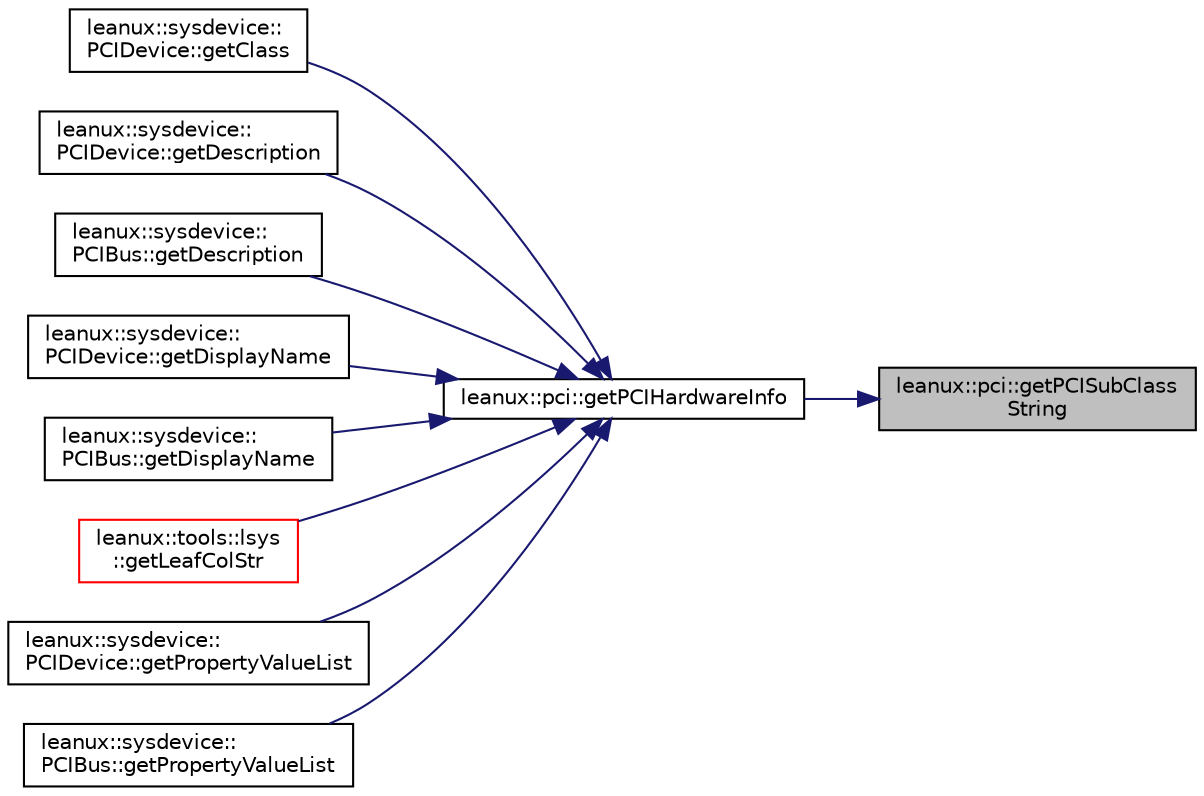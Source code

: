 digraph "leanux::pci::getPCISubClassString"
{
 // LATEX_PDF_SIZE
  bgcolor="transparent";
  edge [fontname="Helvetica",fontsize="10",labelfontname="Helvetica",labelfontsize="10"];
  node [fontname="Helvetica",fontsize="10",shape=record];
  rankdir="RL";
  Node1 [label="leanux::pci::getPCISubClass\lString",height=0.2,width=0.4,color="black", fillcolor="grey75", style="filled", fontcolor="black",tooltip="Get the PCI subclass name for a PCI class code http://wiki.osdev.org/PCI#Class_Codes."];
  Node1 -> Node2 [dir="back",color="midnightblue",fontsize="10",style="solid",fontname="Helvetica"];
  Node2 [label="leanux::pci::getPCIHardwareInfo",height=0.2,width=0.4,color="black",URL="$namespaceleanux_1_1pci.html#ac5de5302fd54c5e26d2f3745877a750c",tooltip="Get PCI device info based on (vendor,device) function retrieves data from /usr/share/misc/pci...."];
  Node2 -> Node3 [dir="back",color="midnightblue",fontsize="10",style="solid",fontname="Helvetica"];
  Node3 [label="leanux::sysdevice::\lPCIDevice::getClass",height=0.2,width=0.4,color="black",URL="$classleanux_1_1sysdevice_1_1PCIDevice.html#a2df5ef99735d1b71a81e8fdace7ec681",tooltip="Get the device class for this device."];
  Node2 -> Node4 [dir="back",color="midnightblue",fontsize="10",style="solid",fontname="Helvetica"];
  Node4 [label="leanux::sysdevice::\lPCIDevice::getDescription",height=0.2,width=0.4,color="black",URL="$classleanux_1_1sysdevice_1_1PCIDevice.html#aae7c18dcb959c11184e4b25afa5afae1",tooltip="Get a human readable description of this SysDevice."];
  Node2 -> Node5 [dir="back",color="midnightblue",fontsize="10",style="solid",fontname="Helvetica"];
  Node5 [label="leanux::sysdevice::\lPCIBus::getDescription",height=0.2,width=0.4,color="black",URL="$classleanux_1_1sysdevice_1_1PCIBus.html#a5767e123c5ff43d23820b4977712bda8",tooltip="Get a human readable description of this SysDevice."];
  Node2 -> Node6 [dir="back",color="midnightblue",fontsize="10",style="solid",fontname="Helvetica"];
  Node6 [label="leanux::sysdevice::\lPCIDevice::getDisplayName",height=0.2,width=0.4,color="black",URL="$classleanux_1_1sysdevice_1_1PCIDevice.html#a1c5f78d7c4338387d91faddca98f5028",tooltip=" "];
  Node2 -> Node7 [dir="back",color="midnightblue",fontsize="10",style="solid",fontname="Helvetica"];
  Node7 [label="leanux::sysdevice::\lPCIBus::getDisplayName",height=0.2,width=0.4,color="black",URL="$classleanux_1_1sysdevice_1_1PCIBus.html#a9873b111948df2dbc4e24097555718f3",tooltip=" "];
  Node2 -> Node8 [dir="back",color="midnightblue",fontsize="10",style="solid",fontname="Helvetica"];
  Node8 [label="leanux::tools::lsys\l::getLeafColStr",height=0.2,width=0.4,color="red",URL="$namespaceleanux_1_1tools_1_1lsys.html#a4a56050ff78d8c77b6a699ff6d5aea50",tooltip="get named field attributes for the SysDevice."];
  Node2 -> Node13 [dir="back",color="midnightblue",fontsize="10",style="solid",fontname="Helvetica"];
  Node13 [label="leanux::sysdevice::\lPCIDevice::getPropertyValueList",height=0.2,width=0.4,color="black",URL="$classleanux_1_1sysdevice_1_1PCIDevice.html#a226c6285004593dad421a814e57fb505",tooltip=" "];
  Node2 -> Node14 [dir="back",color="midnightblue",fontsize="10",style="solid",fontname="Helvetica"];
  Node14 [label="leanux::sysdevice::\lPCIBus::getPropertyValueList",height=0.2,width=0.4,color="black",URL="$classleanux_1_1sysdevice_1_1PCIBus.html#aa16e0e79f92e04a8e3cfebae0b133e23",tooltip=" "];
}
